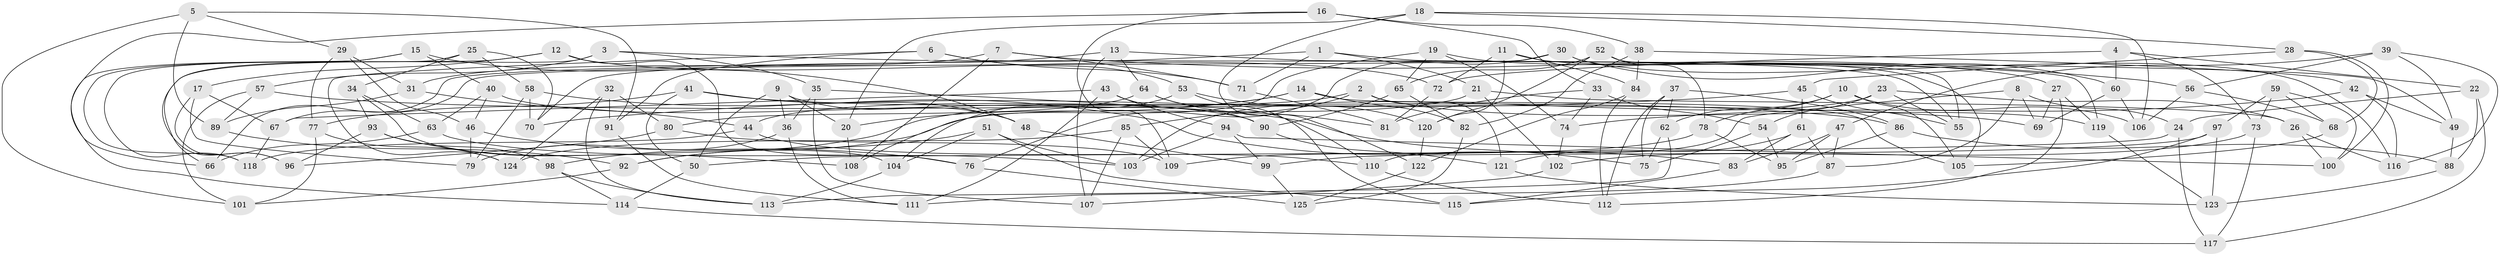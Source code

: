 // coarse degree distribution, {4: 0.8409090909090909, 8: 0.011363636363636364, 11: 0.022727272727272728, 10: 0.03409090909090909, 9: 0.011363636363636364, 12: 0.022727272727272728, 3: 0.056818181818181816}
// Generated by graph-tools (version 1.1) at 2025/53/03/04/25 22:53:31]
// undirected, 125 vertices, 250 edges
graph export_dot {
  node [color=gray90,style=filled];
  1;
  2;
  3;
  4;
  5;
  6;
  7;
  8;
  9;
  10;
  11;
  12;
  13;
  14;
  15;
  16;
  17;
  18;
  19;
  20;
  21;
  22;
  23;
  24;
  25;
  26;
  27;
  28;
  29;
  30;
  31;
  32;
  33;
  34;
  35;
  36;
  37;
  38;
  39;
  40;
  41;
  42;
  43;
  44;
  45;
  46;
  47;
  48;
  49;
  50;
  51;
  52;
  53;
  54;
  55;
  56;
  57;
  58;
  59;
  60;
  61;
  62;
  63;
  64;
  65;
  66;
  67;
  68;
  69;
  70;
  71;
  72;
  73;
  74;
  75;
  76;
  77;
  78;
  79;
  80;
  81;
  82;
  83;
  84;
  85;
  86;
  87;
  88;
  89;
  90;
  91;
  92;
  93;
  94;
  95;
  96;
  97;
  98;
  99;
  100;
  101;
  102;
  103;
  104;
  105;
  106;
  107;
  108;
  109;
  110;
  111;
  112;
  113;
  114;
  115;
  116;
  117;
  118;
  119;
  120;
  121;
  122;
  123;
  124;
  125;
  1 -- 71;
  1 -- 66;
  1 -- 21;
  1 -- 119;
  2 -- 85;
  2 -- 119;
  2 -- 44;
  2 -- 121;
  3 -- 57;
  3 -- 49;
  3 -- 35;
  3 -- 66;
  4 -- 72;
  4 -- 60;
  4 -- 73;
  4 -- 22;
  5 -- 29;
  5 -- 91;
  5 -- 89;
  5 -- 101;
  6 -- 53;
  6 -- 91;
  6 -- 71;
  6 -- 124;
  7 -- 31;
  7 -- 108;
  7 -- 56;
  7 -- 71;
  8 -- 69;
  8 -- 110;
  8 -- 87;
  8 -- 24;
  9 -- 36;
  9 -- 50;
  9 -- 20;
  9 -- 48;
  10 -- 62;
  10 -- 105;
  10 -- 78;
  10 -- 106;
  11 -- 72;
  11 -- 105;
  11 -- 120;
  11 -- 84;
  12 -- 17;
  12 -- 96;
  12 -- 76;
  12 -- 72;
  13 -- 55;
  13 -- 70;
  13 -- 64;
  13 -- 107;
  14 -- 105;
  14 -- 98;
  14 -- 20;
  14 -- 82;
  15 -- 48;
  15 -- 114;
  15 -- 118;
  15 -- 40;
  16 -- 33;
  16 -- 38;
  16 -- 109;
  16 -- 66;
  17 -- 67;
  17 -- 79;
  17 -- 96;
  18 -- 106;
  18 -- 122;
  18 -- 20;
  18 -- 28;
  19 -- 65;
  19 -- 74;
  19 -- 108;
  19 -- 27;
  20 -- 108;
  21 -- 92;
  21 -- 102;
  21 -- 26;
  22 -- 88;
  22 -- 117;
  22 -- 24;
  23 -- 103;
  23 -- 55;
  23 -- 54;
  23 -- 26;
  24 -- 50;
  24 -- 117;
  25 -- 34;
  25 -- 118;
  25 -- 70;
  25 -- 58;
  26 -- 116;
  26 -- 100;
  27 -- 112;
  27 -- 119;
  27 -- 69;
  28 -- 100;
  28 -- 45;
  28 -- 68;
  29 -- 77;
  29 -- 46;
  29 -- 31;
  30 -- 60;
  30 -- 76;
  30 -- 116;
  30 -- 67;
  31 -- 89;
  31 -- 44;
  32 -- 113;
  32 -- 91;
  32 -- 80;
  32 -- 124;
  33 -- 54;
  33 -- 81;
  33 -- 74;
  34 -- 63;
  34 -- 93;
  34 -- 104;
  35 -- 36;
  35 -- 75;
  35 -- 107;
  36 -- 79;
  36 -- 111;
  37 -- 75;
  37 -- 86;
  37 -- 62;
  37 -- 112;
  38 -- 82;
  38 -- 84;
  38 -- 42;
  39 -- 116;
  39 -- 56;
  39 -- 49;
  39 -- 47;
  40 -- 63;
  40 -- 46;
  40 -- 90;
  41 -- 48;
  41 -- 77;
  41 -- 50;
  41 -- 86;
  42 -- 74;
  42 -- 49;
  42 -- 116;
  43 -- 67;
  43 -- 94;
  43 -- 90;
  43 -- 111;
  44 -- 110;
  44 -- 118;
  45 -- 61;
  45 -- 70;
  45 -- 55;
  46 -- 79;
  46 -- 76;
  47 -- 83;
  47 -- 87;
  47 -- 95;
  48 -- 99;
  49 -- 88;
  50 -- 114;
  51 -- 103;
  51 -- 115;
  51 -- 104;
  51 -- 92;
  52 -- 120;
  52 -- 78;
  52 -- 65;
  52 -- 55;
  53 -- 104;
  53 -- 115;
  53 -- 120;
  54 -- 95;
  54 -- 75;
  56 -- 106;
  56 -- 68;
  57 -- 89;
  57 -- 101;
  57 -- 69;
  58 -- 79;
  58 -- 83;
  58 -- 70;
  59 -- 73;
  59 -- 68;
  59 -- 100;
  59 -- 97;
  60 -- 106;
  60 -- 69;
  61 -- 87;
  61 -- 121;
  61 -- 83;
  62 -- 113;
  62 -- 75;
  63 -- 66;
  63 -- 103;
  64 -- 80;
  64 -- 81;
  64 -- 110;
  65 -- 90;
  65 -- 82;
  67 -- 118;
  68 -- 105;
  71 -- 81;
  72 -- 81;
  73 -- 117;
  73 -- 102;
  74 -- 102;
  76 -- 125;
  77 -- 124;
  77 -- 101;
  78 -- 109;
  78 -- 95;
  80 -- 96;
  80 -- 109;
  82 -- 125;
  83 -- 115;
  84 -- 112;
  84 -- 122;
  85 -- 109;
  85 -- 124;
  85 -- 107;
  86 -- 95;
  86 -- 88;
  87 -- 111;
  88 -- 123;
  89 -- 92;
  90 -- 121;
  91 -- 111;
  92 -- 101;
  93 -- 108;
  93 -- 96;
  93 -- 98;
  94 -- 100;
  94 -- 99;
  94 -- 103;
  97 -- 99;
  97 -- 115;
  97 -- 123;
  98 -- 114;
  98 -- 113;
  99 -- 125;
  102 -- 107;
  104 -- 113;
  110 -- 112;
  114 -- 117;
  119 -- 123;
  120 -- 122;
  121 -- 123;
  122 -- 125;
}
